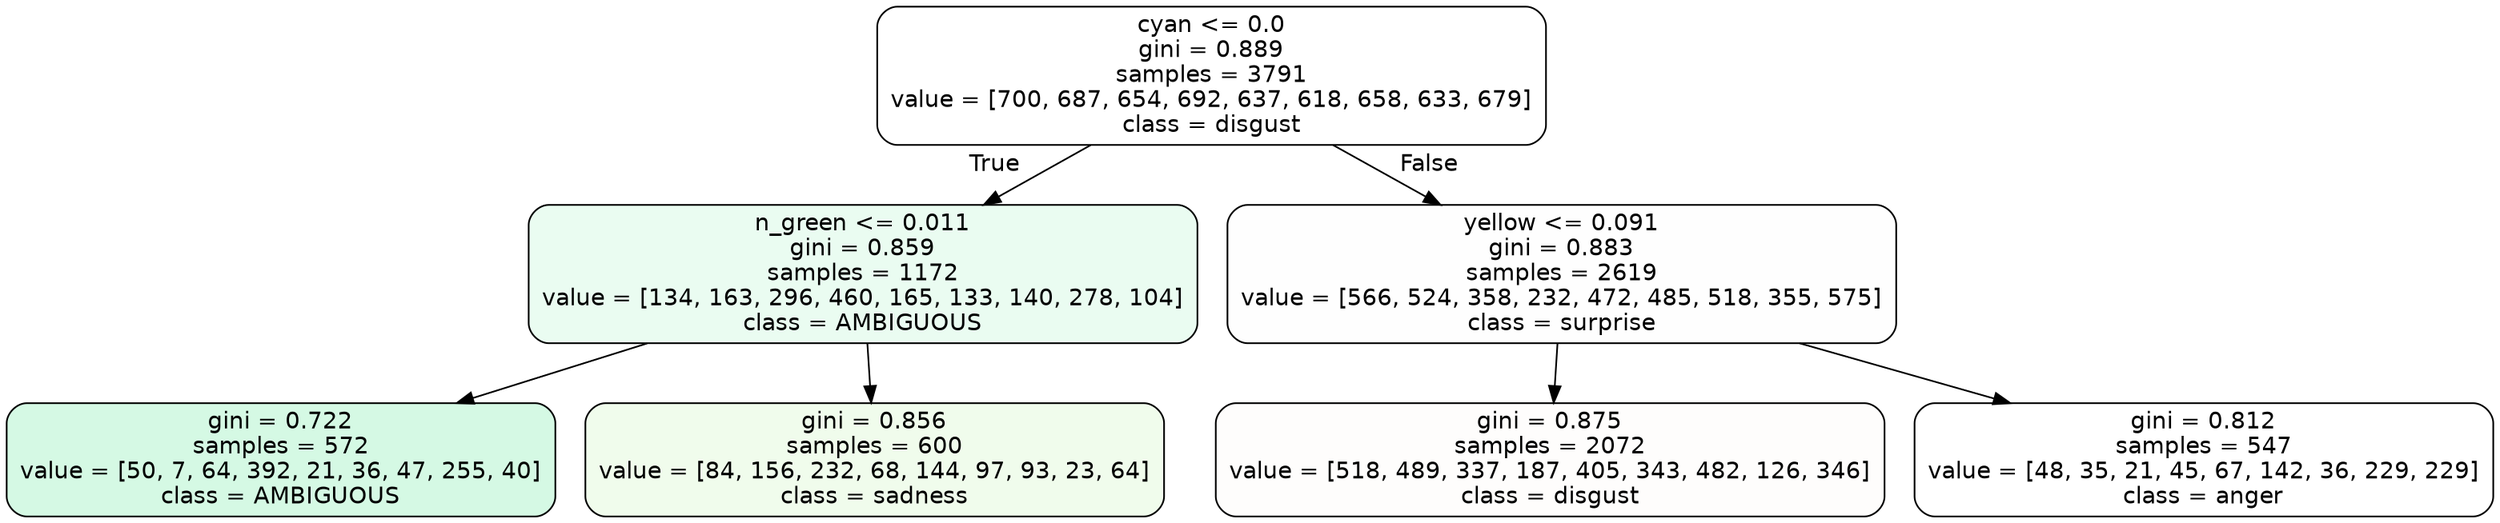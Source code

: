 digraph Tree {
node [shape=box, style="filled, rounded", color="black", fontname=helvetica] ;
edge [fontname=helvetica] ;
0 [label="cyan <= 0.0\ngini = 0.889\nsamples = 3791\nvalue = [700, 687, 654, 692, 637, 618, 658, 633, 679]\nclass = disgust", fillcolor="#e5813900"] ;
1 [label="n_green <= 0.011\ngini = 0.859\nsamples = 1172\nvalue = [134, 163, 296, 460, 165, 133, 140, 278, 104]\nclass = AMBIGUOUS", fillcolor="#39e5811b"] ;
0 -> 1 [labeldistance=2.5, labelangle=45, headlabel="True"] ;
2 [label="gini = 0.722\nsamples = 572\nvalue = [50, 7, 64, 392, 21, 36, 47, 255, 40]\nclass = AMBIGUOUS", fillcolor="#39e58135"] ;
1 -> 2 ;
3 [label="gini = 0.856\nsamples = 600\nvalue = [84, 156, 232, 68, 144, 97, 93, 23, 64]\nclass = sadness", fillcolor="#64e53918"] ;
1 -> 3 ;
4 [label="yellow <= 0.091\ngini = 0.883\nsamples = 2619\nvalue = [566, 524, 358, 232, 472, 485, 518, 355, 575]\nclass = surprise", fillcolor="#e5396401"] ;
0 -> 4 [labeldistance=2.5, labelangle=-45, headlabel="False"] ;
5 [label="gini = 0.875\nsamples = 2072\nvalue = [518, 489, 337, 187, 405, 343, 482, 126, 346]\nclass = disgust", fillcolor="#e5813903"] ;
4 -> 5 ;
6 [label="gini = 0.812\nsamples = 547\nvalue = [48, 35, 21, 45, 67, 142, 36, 229, 229]\nclass = anger", fillcolor="#e539d700"] ;
4 -> 6 ;
}